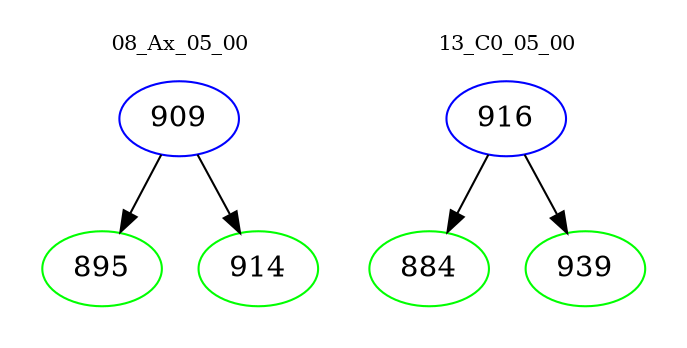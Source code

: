 digraph{
subgraph cluster_0 {
color = white
label = "08_Ax_05_00";
fontsize=10;
T0_909 [label="909", color="blue"]
T0_909 -> T0_895 [color="black"]
T0_895 [label="895", color="green"]
T0_909 -> T0_914 [color="black"]
T0_914 [label="914", color="green"]
}
subgraph cluster_1 {
color = white
label = "13_C0_05_00";
fontsize=10;
T1_916 [label="916", color="blue"]
T1_916 -> T1_884 [color="black"]
T1_884 [label="884", color="green"]
T1_916 -> T1_939 [color="black"]
T1_939 [label="939", color="green"]
}
}
